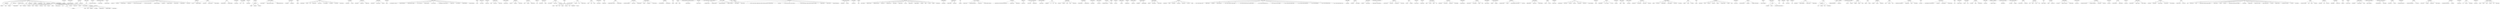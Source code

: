 Graph {
Gcharset=latin1
graph[splines=true overlap=false]
"Kanye West"--"Talib Kweli" [label=1]
"Kanye West"--"Common" [label=1]
"Kanye West"--"JAYZ" [label=2]
"Kanye West"--"Lil Wayne" [label=1]
"Kanye West"--"Teairra Marí" [label=1]
"Kanye West"--" The Bad" [label=1]
"Kanye West"--" The Ugly Explicit" [label=1]
"Kanye West"--"Consequence" [label=2]
"Kanye West"--"Ghostface Killah" [label=1]
"Kanye West"--"NeYo" [label=3]
"Kanye West"--"Keri Hilson" [label=2]
"Kanye West"--"Jamie Foxx" [label=1]
"Kanye West"--"Drake" [label=1]
"Kanye West"--"TheDream" [label=1]
"Kanye West"--"Nicki Minaj" [label=1]
"Kanye West"--"Dwele" [label=1]
"Kanye West"--"Big Sean" [label=3]
"Kanye West"--"2 Chainz" [label=2]
"Kanye West"--"Marsha Ambrosius" [label=2]
"Kanye West"--"JAY Z" [label=1]
"Haruomi Hosono"--"The Yellow Magic Band" [label=1]
"Georg Levin"--"Clara Hill" [label=1]
"Georg Levin"--"Miguel Migs" [label=1]
"Stefano Greppi"--"Laric" [label=4]
"Sonia Davis"--"Maurizio Jazzvoice Verbeni" [label=1]
"Golden Flamingo Orchestra"--"Margo Williams" [label=2]
"Miss OD"--"Gentleman League" [label=1]
"Philip Glass"--"Aphex Twin" [label=1]
"Philip Glass"--"Jon Gibson" [label=1]
"Philip Glass"--"Christopher Keene" [label=1]
"Philip Glass"--"Douglas Perry" [label=1]
"Philip Glass"--"New York City Opera Orchestra" [label=1]
"Philip Glass"--"New York City Opera Chorus" [label=1]
"Philip Glass"--"YoYo Ma" [label=9]
"Philip Glass"--"Philip Glass Ensemble" [label=9]
"Philip Glass"--"Lisa Bielawa" [label=1]
"Philip Glass"--"Alexandra Montano" [label=1]
"Philip Glass"--"Albert De Ruiter" [label=1]
"Philip Glass"--"Michael Riesman" [label=1]
"Philip Glass"--"Sean McCaul" [label=1]
"M.C.J."--"Andrea Gemolotto" [label=3]
"M.C.J."--"Massimino Lippoli" [label=3]
"The Underdog"--"Lisa Germano" [label=1]
"Trevor Rockcliffe"--" Mr G" [label=1]
"Trevor Rockcliffe"--"Mr G" [label=1]
"Tony Carey"--"Peter Maffay" [label=1]
"Wild Child"--"Madvillain" [label=1]
"Wild Child"--"Madlib" [label=1]
"Wild Child"--"MF Doom" [label=1]
" K. 459: II. Allegretto"--"Murray Perahia" [label=1]
" K. 459: II. Allegretto"--"English Chamber Orchestra" [label=1]
" K. 459: II. Allegretto"--"Wolfgang Amadeus Mozart" [label=1]
"Fun Boy Three"--"The Specials" [label=1]
"Fun Boy Three"--"Bananarama" [label=2]
"Esther"--"Sepalot" [label=1]
"Ceevox"--"Peter Rauhofer" [label=1]
"Ceevox"--"DJ JRNY" [label=1]
"Ceevox"--"EN" [label=5]
"Ceevox"--"George Acosta" [label=2]
"Ceevox"--"Markus Schul" [label=1]
"Ceevox"--"C.L. McSpadden" [label=1]
"Ceevox"--"Ivano Bellini" [label=2]
"Ceevox"--"Marc Sacheli" [label=2]
"Ceevox"--"Franck Amoros" [label=2]
"Otis Redding"--"Carla Thomas" [label=2]
"Otis Redding"--" Ooh Otis" [label=1]
"Lynette Lewis"--"Pete Lorimer" [label=1]
"Lynette Lewis"--"Robbie Nevil" [label=1]
"Lynette Lewis"--"Fabian Cooke" [label=1]
"Madvillain"--"Madlib" [label=25]
"Madvillain"--"MF Doom" [label=25]
"Madvillain"--"Quasimoto" [label=1]
"Speech Defect"--"The Pharcyde" [label=1]
"Speech Defect"--"Kissey Asplund" [label=1]
"Speech Defect"--"Thes One" [label=1]
"Ed Function"--"Kriece" [label=1]
"Candide Orchestra"--" Act I Remastered : Overture" [label=1]
"Candide Orchestra"--"Samuel Krachmalnick" [label=4]
"Candide Orchestra"--"Leonard Bernstein  伯恩斯坦" [label=4]
"Candide Orchestra"--" Act I: It Must Be So" [label=1]
"Candide Orchestra"--"Robert Rounseville" [label=2]
"Candide Orchestra"--" Act I: Paris Waltz" [label=1]
"Candide Orchestra"--" Act I Remastered : Glitter and be Gay" [label=1]
"Candide Orchestra"--"Barbara Cook" [label=1]
"Candide Orchestra"--" Act II: Eldorado" [label=1]
"Candide Orchestra"--"Candide Ensemble" [label=1]
"Candide Orchestra"--"Samuel Krachmalnic" [label=1]
"Flatner"--"Stereo" [label=3]
"Tubeway Army"--"Gary Numan" [label=5]
"Eric Fortune"--"Ricky Smith" [label=5]
"Trombone Shorty"--" Baby" [label=1]
"Trombone Shorty"--"Rod Stewart" [label=1]
"Trombone Shorty"--"CeeLo Green" [label=1]
"Thomas Toccafondi"--"Foremost Poets" [label=2]
"JUNIOR CAT"--"Super Cat" [label=2]
"JUNIOR CAT"--"Nicodemus" [label=2]
"JUNIOR CAT"--"Junior Demus" [label=2]
"Brian Casey"--"Nivea" [label=1]
"Brian Casey"--"Mystikal" [label=1]
"Brian Casey"--"Brandon Casey" [label=1]
"Majestic 12"--"Tidy" [label=1]
"Faith No More"--"Boo Yaa Tribe" [label=1]
"Faith No More"--"Sparks" [label=2]
"Ivan Lins"--"The Crusaders" [label=2]
"Ivan Lins"--"Dave Grusin" [label=3]
"Ivan Lins"--"Lee Ritenour" [label=3]
"Gemini"--"Haze" [label=2]
"Sway"--"The Mitchell Brothers" [label=1]
"Sway"--"King tech" [label=1]
"Sway"--"Nas" [label=1]
"Sway"--"Stanton Warriors" [label=1]
"Zero T"--"Beta 2" [label=1]
"Zero T"--"Steo" [label=1]
"Zero T"--"Mosus" [label=2]
"Sam TaylorWood"--"Pet Shop Boys" [label=1]
"Dani"--"Etienne Daho" [label=1]
"Areski"--"Brigitte Fontaine & Areski" [label=10]
"Areski"--"Brigitte Fontaine" [label=11]
"Jaco Pastorius"--"Herbie Hancock" [label=1]
"Jaco Pastorius"--"Jaco Pastorius Big Band" [label=1]
"Jaco Pastorius"--"Peter Graves" [label=1]
"Caged Baby"--"A Man Called Adam" [label=1]
"Caged Baby"--"Justin Robertson" [label=1]
"Vimi"--"Jubaba" [label=6]
"Innovate"--"Dougal" [label=1]
"Innovate"--"Jenna" [label=1]
"Ferrante And Teicher With Orchestra And Chorus"--"Hugo Friedhofer" [label=1]
"Oleta Adams"--"Tears For Fears" [label=1]
" B. g5  Il trillo del diavolo  3. Andante  Allegro Live"--"AnneSophie Mutter" [label=1]
" B. g5  Il trillo del diavolo  3. Andante  Allegro Live"--"Trondheim Soloists" [label=1]
"Talib Kweli"--"Common" [label=1]
"Talib Kweli"--"J Dilla" [label=1]
"Talib Kweli"--"QTip" [label=1]
"Talib Kweli"--"Jigmastas" [label=1]
"Talib Kweli"--"Mr Complex" [label=1]
"Talib Kweli"--"Pharoahe Monch" [label=1]
"Talib Kweli"--"Shabaam Sahdeeq" [label=1]
"Talib Kweli"--"Phil The Agony" [label=1]
"Karl Ridderbusch"--" WWV 86C  Zweiter Aufzug  Siegfrieds Hornruf  Haha! Da hätte mein Lied mir was Liebes erblasen" [label=1]
"Karl Ridderbusch"--"Jess Thomas" [label=1]
"Karl Ridderbusch"--"Berliner Philharmoniker" [label=2]
"Karl Ridderbusch"--"Herbert von Karajan" [label=2]
"Karl Ridderbusch"--" WWV 86D  Dritter Aufzug  Zurück vom Ring!" [label=1]
"Karl Ridderbusch"--" WWV 86D  Zweiter Aufzug  Welchen Unholds List liegt hier verhohlen" [label=1]
"Karl Ridderbusch"--"Helga Dernesch" [label=1]
"Karl Ridderbusch"--"Thomas Stewart" [label=1]
"Karl Ridderbusch"--"Berliner Philharmonike" [label=1]
"Frankie Vega And Matt Nee"--"Frankie Vega" [label=2]
"Frankie Vega And Matt Nee"--"Matt Nee" [label=2]
"Gert Wantenaar"--"Carmen Sars" [label=1]
"Gonzales"--"Feist" [label=2]
"Bally Sagoo"--"Cheb i Sabbah" [label=1]
"Bally Sagoo"--"Reema Das Gupta" [label=4]
"Bally Sagoo"--"Debashish Das Gupta" [label=3]
"Bally Sagoo"--"Cheshire Cat" [label=5]
"Bally Sagoo"--"Mohammed Yunus" [label=1]
"Bally Sagoo"--"Bela Sulakhe" [label=1]
"Bally Sagoo"--"Vandana Prohra" [label=1]
"Bally Sagoo"--"MC Chan" [label=1]
"Bally Sagoo"--"Shabnam Majid" [label=1]
"Bally Sagoo"--"Ranjana Joglekar" [label=2]
"Bally Sagoo"--"Anaamika" [label=1]
"Bally Sagoo"--"Heera" [label=1]
"Bally Sagoo"--"A.S. Kang" [label=1]
"Bally Sagoo"--"Achanak" [label=3]
"Bally Sagoo"--"Double Impact" [label=2]
"Rochelle Fleming"--"Full Intention" [label=1]
"Eraldo Bernocchi"--"Toshinori Kondo" [label=12]
"Eraldo Bernocchi"--"Bill Laswell" [label=12]
"QD"--"DJ Lapell" [label=1]
" Op. 25: I. Assez lent"--"Charles Munch" [label=1]
" Op. 25: I. Assez lent"--"Nicole HenriotSchweitzer" [label=1]
" Op. 25: I. Assez lent"--"Vincent d'Indy" [label=1]
" Op. 25: I. Assez lent"--"Boston Symphony Orchestra" [label=1]
"Chris Brann"--"Ananda Project & Chris Brann feat. Gaelle Adisson" [label=1]
"Chris Brann"--"Ananda Project" [label=1]
"Chris Brann"--"Gaelle Adisson" [label=1]
"Holmes Ives"--"Avalon Frost" [label=5]
"Barry White & Glodean White"--"Barry White" [label=2]
"Barry White & Glodean White"--"Glodean White" [label=2]
" Op.35  11. Variation 8"--"Pierre Fournier" [label=1]
" Op.35  11. Variation 8"--"Giusto Cappone" [label=1]
" Op.35  11. Variation 8"--"Berliner Philharmoniker" [label=1]
" Op.35  11. Variation 8"--"Herbert von Karajan" [label=1]
"Salvatore Gambardella"--"Sergio Franchi" [label=1]
"UK "--"WITHEXP001" [label=1]
"UK "--"12" [label=1]
"UK "--" EP" [label=1]
"UK "--"2004" [label=1]
"Heltah Skeltah"--"Ruste Juxx" [label=1]
"Heltah Skeltah"--"Buckshot" [label=1]
"Heltah Skeltah"--"Flood" [label=1]
"Heltah Skeltah"--"Shuko" [label=1]
"Heltah Skeltah"--"DJ Revolution" [label=1]
"Ruth Kettlewell"--"Patricia Lambert" [label=1]
"Ruth Kettlewell"--"Meredith Willson" [label=1]
"Masta Killa"--"Ghostface Killah" [label=3]
"Masta Killa"--"Reakwon" [label=1]
"Masta Killa"--"Cappadonna" [label=1]
"Masta Killa"--"UGod" [label=1]
"Masta Killa"--"Method Man" [label=3]
"Masta Killa"--"Raekwon" [label=5]
"Masta Killa"--"RZA" [label=3]
"Masta Killa"--"Public Enemy" [label=2]
"Masta Killa"--"Ghostface" [label=1]
"Masta Killa"--"Inspectah Deck" [label=2]
"Masta Killa"--"GZA" [label=2]
"Masta Killa"--"Killah Priest" [label=1]
"Masta Killa"--"Slick Rick" [label=1]
"Masta Killa"--"Ol' Dirty Bastard" [label=1]
"George Harrison"--"Jools Holland" [label=1]
"Jeremy Simmons"--"Luke Vibert" [label=2]
"Project One"--"Interface" [label=1]
"Project One"--"Rising High Collective" [label=1]
"Sascha Kron"--"Eric Sneo" [label=1]
"Amedeo Tommasi"--"Narassa" [label=11]
"Pyhimykset"--"Rolf Bergström" [label=1]
"The Joubert Singers"--"Patchworks" [label=1]
"Виталий Окороков"--"Комбинация" [label=2]
"Виталий Окороков"--"Татьяна Иванова" [label=2]
"JonPaul Pachenker"--"Blank Its" [label=10]
"JonPaul Pachenker"--"Betsy Hansen" [label=10]
"JonPaul Pachenker"--"Justin Turnbull" [label=10]
"Towa Tei"--"Pascale Borel" [label=1]
"Towa Tei"--"Joanne" [label=2]
"Towa Tei"--"Les Nubians" [label=2]
"Towa Tei"--"Wizdom Life" [label=2]
"Towa Tei"--"Tom Browne" [label=2]
"Towa Tei"--"Cory Daye" [label=1]
"Towa Tei"--"CHATR" [label=1]
" musique de scène"--" Op. 61: Scherzo Allegro vivace" [label=1]
" musique de scène"--"Heather Harper" [label=10]
" musique de scène"--"Janet Baker" [label=10]
" musique de scène"--"Chœur Philharmoni" [label=10]
" musique de scène"--" Op. 61: Chœur des Elfes: Ye Spotted Snakes" [label=1]
" musique de scène"--" Op. 61: Finale: Though This House Give Glimm'ring Light" [label=1]
" musique de scène"--" Op. 61: Marche des elfes Allegro vivace" [label=1]
" musique de scène"--" Op. 61: Nocturne Con moto tranquillo" [label=1]
" musique de scène"--" Op. 61: Marche funèbre Andante comodo" [label=1]
" musique de scène"--" Op. 61: Intermezzo Allegro appassionato" [label=1]
" musique de scène"--" Op. 61: Danse bergamasque" [label=1]
" musique de scène"--" Op. 61: Ouverture Allegro di molto" [label=1]
" musique de scène"--" Op. 61: Marche nuptiale Allegro vivace" [label=1]
"Cappadonna"--"Ghostface Killah" [label=5]
"Cappadonna"--"Raekwon" [label=4]
"Cappadonna"--"Reakwon" [label=1]
"Cappadonna"--"UGod" [label=1]
"Capital STEEZ"--"Joey Bada$$" [label=1]
"Kid Loops"--"Cool Breeze" [label=14]
"Kid Loops"--"Junior Delgado" [label=1]
"Corey Woods"--"Slick Rick" [label=1]
"Snaddon"--"Interface" [label=1]
"Claude Le Blanc"--"Franchino" [label=1]
"Claude Le Blanc"--"Ciarán Brennan" [label=2]
"Der Dritte Raum  Der Dritte Raum"--"T.Raumschmiere  T.Raumschmiere" [label=1]
"Katalin Vas"--"László Dubrovay" [label=2]
"Katalin Vas"--"Gábor KÓSA" [label=1]
"Katalin Vas"--"Zsuzsánna Kiss" [label=2]
"Katalin Vas"--"Gyula Stuller" [label=1]
"Edit V"--"DJ Vibes" [label=1]
"Edit V"--"Wishdokta" [label=1]
"James Price"--"R. Stevie Moore" [label=1]
"Celso Valli"--"Andrea Bocelli" [label=1]
"Kirsty Hawkshaw"--"Tiësto" [label=2]
"Kirsty Hawkshaw"--"Swayzak" [label=1]
"Kirsty Hawkshaw"--"Alaska" [label=2]
"Kirsty Hawkshaw"--"BT" [label=6]
"Brian Auger"--"Freddie King" [label=1]
"Brian Auger"--"Steve Ferrone" [label=1]
"Brian Auger"--"Bobby Tench" [label=1]
"Brian Auger"--"Pete Wingfield" [label=1]
"Cliff Burwell"--"YoYo Ma" [label=1]
"Cliff Burwell"--"Stéphane Grappelli" [label=1]
"Brigitte Bardot"--"Serge Gainsbourg" [label=2]
"SupaStarr"--"Stage McCloud" [label=1]
"SupaStarr"--"Tony Manshino" [label=1]
"SupaStarr"--"Chapta" [label=1]
"SupaStarr"--"Iconz" [label=1]
"Richard Bedford"--"Above & Beyond" [label=1]
"A Forest Mighty Black"--"Malgosia" [label=1]
"A Forest Mighty Black"--"Freakniks" [label=1]
"Lee Pockriss"--" Dommage Too Bad" [label=1]
"Lee Pockriss"--" Too Bad" [label=1]
"Lee Pockriss"--"Andre Kostelanetz & His Orchestra" [label=1]
"Lee Pockriss"--"Paul Vance" [label=1]
"Franz Hautzinger"--"Ekkehard Ehlers" [label=5]
"Franz Hautzinger"--"Joseph Suchy" [label=5]
"Franz Hautzinger"--"Patrick Pulsinger" [label=1]
"Bluelite"--"DJ DMD" [label=1]
"Bluelite"--"Lil’ Wink" [label=1]
"Lattjolajband"--"Fredrik Swahn" [label=1]
"na"--"Anahid Ajemian" [label=1]
"na"--"David Tudor" [label=3]
"na"--"John Cage" [label=3]
"na"--"Paul Price" [label=1]
"na"--"Maro Ajemian" [label=10]
"na"--"Earle Brown" [label=1]
"na"--"Merce Cunningham" [label=1]
"Rachel Lamb"--"Trafik" [label=3]
"Ian Dury"--"The Blockheads" [label=19]
"Ian Dury"--" Pt. 3 12 Version" [label=1]
"Ian Dury"--" Pt. 3 Live" [label=1]
" K.216  2. Adagio"--"AnneSophie Mutter" [label=1]
" K.216  2. Adagio"--"Berliner Philharmoniker" [label=1]
" K.216  2. Adagio"--"Herbert von Karajan" [label=1]
"Pete Simpson"--"Mark Rae" [label=1]
"Alpha & Omega"--"Alpha" [label=2]
"Alpha & Omega"--"Omega" [label=2]
"Sunday Scoundrels"--"Audio Angel" [label=2]
"Pierre Favre"--"Michel Portal" [label=3]
"Pierre Favre"--"Léon Francioli" [label=3]
"Pierre Favre"--"John Surman" [label=7]
"Pierre Favre"--"Karin Krog" [label=7]
"Michael Walkeden"--"Def Tex" [label=5]
"Michael Walkeden"--"Mark Calver" [label=5]
"Michael Walkeden"--"Damian Bennett" [label=4]
"Michael Walkeden"--"Wayne Walkeden" [label=4]
"Michael Walkeden"--"Liam Large" [label=1]
"Michael Walkeden"--"Fin Gooding" [label=1]
"Nanar"--"Sandboy" [label=3]
"Nanar"--"Yoruba" [label=1]
"Nanar"--"J.J. Webster" [label=1]
"Nixon"--"Shimon" [label=1]
"Rhythm Roots Allstars"--"Ghostface Killah" [label=1]
"Armageddon"--"Big Punisher" [label=1]
"Armageddon"--"Fat Joe" [label=4]
"Armageddon"--"Triple Seis" [label=1]
"Armageddon"--"Cuban Link" [label=1]
"Armageddon"--"Ludacris" [label=1]
"Armageddon"--" Prospect & Remy" [label=1]
"Armageddon"--"Prospect" [label=1]
"Armageddon"--"Remy" [label=1]
"Bonnie Bianco"--"Pierre Cosso" [label=1]
"Top Buzz"--"The Criminal Minds" [label=1]
"Top Buzz"--"A Homeboy" [label=2]
"Top Buzz"--" A Hippie & A Funki Dredd" [label=2]
"Rogue D"--"Shawn Christopher" [label=1]
"Haze"--"Weaver" [label=2]
"Haze"--"Antix" [label=1]
"Haze"--"Noir" [label=1]
"Haze"--"DragOn" [label=1]
"Haze"--"Okre Boy" [label=1]
"Haze"--"Bar" [label=1]
"Haze"--"Daniel Bovie" [label=1]
"Haze"--"Roy Rox" [label=1]
" Barbara Tucker"--" Ultra Naté" [label=1]
" Barbara Tucker"--" Moné More's Classic Touch Mix" [label=1]
" Barbara Tucker"--"B.Crew" [label=1]
" Barbara Tucker"--"Daja" [label=1]
"Emma"--"Nars" [label=1]
"Female Fonk"--"Herm" [label=1]
"DJ Rush"--"Mark Verbos" [label=1]
"Dirtyphonics"--"Tali" [label=1]
" Z. 578"--"Alfred Deller" [label=1]
" Z. 578"--"Roderick Skeaping" [label=1]
" Z. 578"--"William Christie" [label=1]
" Z. 578"--"Wieland Kuijken" [label=1]
" & O.C."--" A.G." [label=1]
" & O.C."--" Lord Finesse" [label=1]
" & O.C."--"Diamond D" [label=1]
" & O.C."--"Big " [label=1]
"Daja"--" Ultra Naté" [label=1]
"Daja"--" Moné More's Classic Touch Mix" [label=1]
"Daja"--"B.Crew" [label=1]
" Suite No.1  2. Gagliarda"--"Philharmonia Hungarica" [label=1]
" Suite No.1  2. Gagliarda"--"Antal Doráti" [label=1]
" Not Architecture Four Tet Remix"--"The Drift" [label=1]
" Not Architecture Four Tet Remix"--"Four Tet" [label=1]
"Sazon"--"Rascalz" [label=1]
"Sazon"--"Concise" [label=1]
"Arpeggiators"--"Superspy" [label=1]
"Arpeggiators"--"Norman" [label=2]
"Arpeggiators"--"Resistance D" [label=1]
"Zygote"--"Jazz T" [label=2]
"Zygote"--"Percee P" [label=1]
"Zygote"--"HUG" [label=1]
"Diamond D"--" A.G." [label=1]
"Diamond D"--" Lord Finesse" [label=1]
"Diamond D"--"Big " [label=1]
"Diamond D"--"Ras Kass" [label=1]
"Big Freedia"--" Big Freedia & Dorian Electra" [label=1]
"Big Freedia"--"Rebecca Black" [label=1]
"Big Freedia"--"3OH!3" [label=1]
"Big Freedia"--"Dorian Electr" [label=1]
"Stitch"--"Dave Allen" [label=1]
"Howard Levine"--" Axel Stephenson & Dj Franky Kloeck" [label=1]
"Howard Levine"--"Intercession" [label=1]
"Howard Levine"--"Axel Stephenson" [label=1]
"Howard Levine"--"Dj Franky Kloeck" [label=1]
" the Bad"--" and the Ugly" [label=1]
" the Bad"--"YoYo Ma" [label=1]
" the Bad"--"Ennio Morricone" [label=1]
" the Bad"--"Roma Sinfonietta" [label=1]
"Eniac"--"Novy" [label=1]
"Lena Karlsson"--"Shudder To Think" [label=1]
"Mirda Chikinba"--"Tricky D" [label=1]
"Mirda Chikinba"--"Mez" [label=1]
"Da Weasel"--" tu és nigga" [label=1]
"Da Weasel"--" nigga" [label=1]
"Da Weasel"--"Gato Fedorento" [label=1]
"Dennis Mobley"--"Fresh Taste" [label=1]
"Arpeggiators  Arpeggiators"--"Superspy  Superspy" [label=1]
"Sonny Burke & His Orchestra"--"Billy Eckstine" [label=1]
"Lil Jon & The East Side Boyz"--"Lil Scrappy" [label=1]
"Lil Jon & The East Side Boyz"--"Bo Hagon" [label=1]
"Red Rat"--"Curtis Lynch Jnr" [label=1]
"Red Rat"--"Kele Le Roc" [label=1]
"The Shamen"--"West" [label=3]
"The Shamen"--"Angus" [label=3]
"The Shamen"--"A. West" [label=1]
"The Shamen"--"CGA" [label=1]
"Ictus"--"Hugo G Santeiro" [label=2]
"Tom Jungle"--"Dimitri" [label=1]
"Tom Jungle"--"Delicious Inc." [label=1]
"Dominik Eulberg"--"Max Cooper" [label=1]
"Dominik Eulberg"--"Kollektiv Turmstrasse" [label=1]
"Dominik Eulberg"--"Gabriel Ananda" [label=1]
"The Style Council"--"Tracey Thorn" [label=1]
"Kurt Herbert"--"Orchester Hans Totzauer" [label=1]
"Kurt Herbert"--"Grinzinger Schrammeln" [label=1]
"Kurt Herbert"--"Julius Patzak" [label=1]
"Kurt Herbert"--"Erich Kunz" [label=1]
"Silicon Scally"--"Carl Finlow" [label=3]
"J.M. Silk"--"Steve Silk Hurley" [label=1]
"J.M. Silk"--"Keith Nunnally" [label=1]
" Anoushka Shankar"--" Chaka Khan" [label=1]
" Anoushka Shankar"--" & Wayne Shorter" [label=1]
" Anoushka Shankar"--"Herbie Hancock" [label=1]
" Anoushka Shankar"--"Unknow" [label=1]
"Round Two"--"Andy Caine" [label=1]
"Brent Laurence"--"Maureen Parker" [label=4]
"Brent Laurence"--"Stefano  Greppi" [label=3]
"Brent Laurence"--"Ricky  Montanari" [label=3]
"Art Lande"--"Mark Isham" [label=15]
"Art Lande"--"Bill Douglass" [label=8]
"Art Lande"--"Glenn Cronkhite" [label=8]
"Art Lande"--"David Samuels" [label=7]
"Art Lande"--"Paul McCandless" [label=7]
"Javory"--"Hana Ulrychová" [label=2]
"Javory"--"Petr Ulrych" [label=2]
"Blaze"--"4gvn" [label=1]
"Blaze"--"Palmer Brown" [label=9]
"Blaze"--"Amira" [label=1]
"Blaze"--"Blaze presents UDAUFL feat. Barbara Tucker" [label=3]
"Blaze"--"Barbara Tucker" [label=3]
"Blaze"--"UDAUFL" [label=5]
"Blaze"--"Piano Man" [label=4]
"Blaze"--"Blaze presents UDAUFL feat. Dawn Tallman" [label=1]
"Blaze"--"Dawn Tallman" [label=1]
"Blaze"--"Alexander Hope" [label=6]
"Blaze"--"James Toney Jr. Project" [label=3]
"Blaze"--"Blaze & Palmer Brown" [label=4]
"Blaze"--"Louie Vega" [label=3]
"Blaze"--"Elements Of Life" [label=3]
"Blaze"--" UDAUFL feat. Ultra Nate" [label=1]
"Blaze"--"Ultra Nate" [label=1]
"Blaze"--"Chris Herbert" [label=2]
"J Beam"--" Knocturnal & J Beam" [label=1]
"J Beam"--"Tash" [label=1]
"J Beam"--"King T" [label=1]
"J Beam"--"Knocturnal" [label=1]
"XEcutioners"--"Rob Zombie" [label=1]
"XEcutioners"--"Slug" [label=1]
"XEcutioners"--"Josey Scott" [label=1]
"Brian Hopper"--"Hugh Hopper" [label=1]
"Brian Hopper"--"Robert Wyatt" [label=1]
"Swag"--"Hardfloor" [label=1]
"SingSing"--" Sing Me a Song" [label=2]
" Alexandre Paounov"--"Noisebuilder" [label=1]
" Alexandre Paounov"--"Samuel Demaret" [label=1]
" Alexandre Paounov"--"Popof" [label=1]
"Sybarite"--"The Drift" [label=1]
"Sybarite"--"Sonna" [label=4]
"Sybarite"--"Lilienthal" [label=4]
"Sybarite"--"E*Rock" [label=1]
"The Future Sound Of London"--"Andrew Weatherall" [label=1]
"Harold Melvin & The Blue Notes"--"Teddy Pendergrass" [label=21]
"Harold Melvin & The Blue Notes"--"Sharon Paige" [label=8]
"B. DIXON"--"Sugar Minott" [label=1]
"B. DIXON"--"L. Minott" [label=1]
"Ronald Dudley"--"The California Executives" [label=1]
"Lil' Keke"--"Herschelwood Hardheadz" [label=1]
"Lil' Keke"--"Curt McGurt" [label=1]
"Saint Etienne"--"Paul Van Dyk" [label=2]
"Saint Etienne"--"St Etienne" [label=2]
"Saint Etienne"--"Étienne Daho" [label=1]
"Saint Etienne"--"Sarah Cracknell" [label=1]
"Nacky Koma"--"Boom Bip feat. Nacky Koma" [label=1]
"Nacky Koma"--"Boom Bip" [label=1]
"Fritz Kreisler"--"James Galway" [label=1]
"CJ Mac"--"WC" [label=2]
"CJ Mac"--"Ice Cube" [label=1]
"CJ Mac"--"Daz Dillinger" [label=1]
"Debbie Sharp"--"Beverly Hilz" [label=1]
"'T Hof Van Commerce"--"Statiek" [label=1]
"'T Hof Van Commerce"--"Massis" [label=1]
"'T Hof Van Commerce"--"Mauro" [label=1]
"'T Hof Van Commerce"--"Stijn Nijs" [label=1]
"'T Hof Van Commerce"--"TLP" [label=1]
"'T Hof Van Commerce"--"Peter Lesage" [label=1]
}